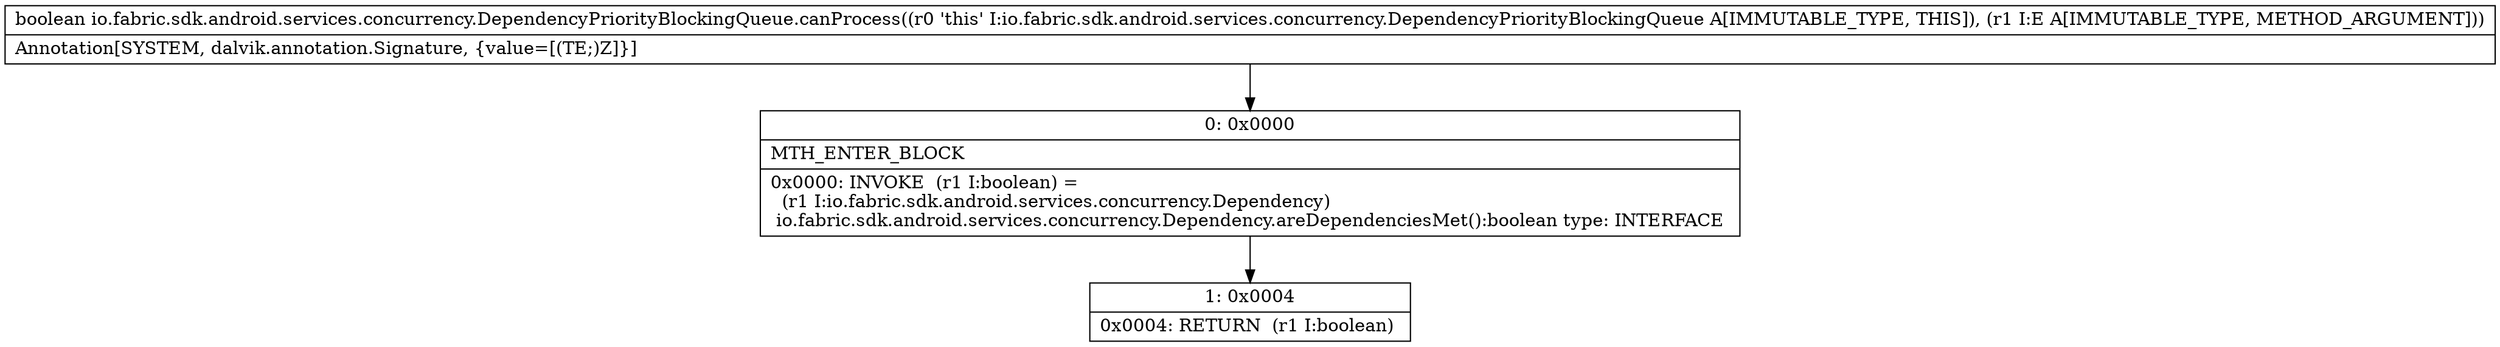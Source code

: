 digraph "CFG forio.fabric.sdk.android.services.concurrency.DependencyPriorityBlockingQueue.canProcess(Lio\/fabric\/sdk\/android\/services\/concurrency\/Dependency;)Z" {
Node_0 [shape=record,label="{0\:\ 0x0000|MTH_ENTER_BLOCK\l|0x0000: INVOKE  (r1 I:boolean) = \l  (r1 I:io.fabric.sdk.android.services.concurrency.Dependency)\l io.fabric.sdk.android.services.concurrency.Dependency.areDependenciesMet():boolean type: INTERFACE \l}"];
Node_1 [shape=record,label="{1\:\ 0x0004|0x0004: RETURN  (r1 I:boolean) \l}"];
MethodNode[shape=record,label="{boolean io.fabric.sdk.android.services.concurrency.DependencyPriorityBlockingQueue.canProcess((r0 'this' I:io.fabric.sdk.android.services.concurrency.DependencyPriorityBlockingQueue A[IMMUTABLE_TYPE, THIS]), (r1 I:E A[IMMUTABLE_TYPE, METHOD_ARGUMENT]))  | Annotation[SYSTEM, dalvik.annotation.Signature, \{value=[(TE;)Z]\}]\l}"];
MethodNode -> Node_0;
Node_0 -> Node_1;
}

